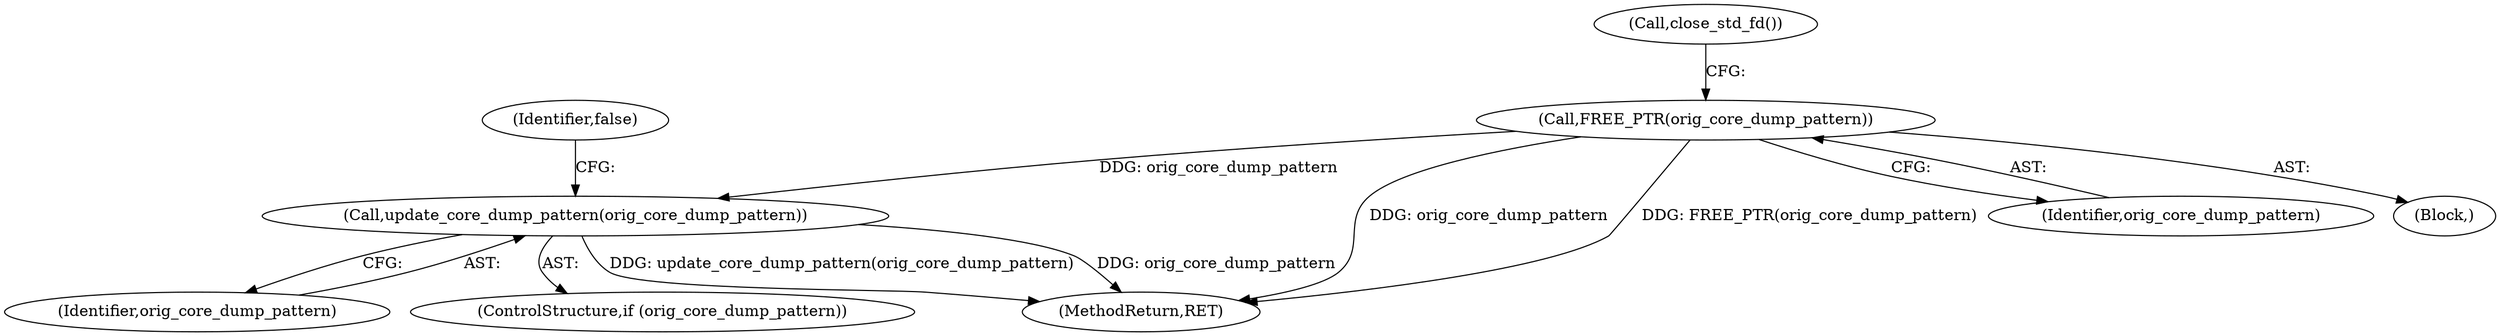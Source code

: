 digraph "0_keepalived_c6247a9ef2c7b33244ab1d3aa5d629ec49f0a067_1@API" {
"1000660" [label="(Call,update_core_dump_pattern(orig_core_dump_pattern))"];
"1000603" [label="(Call,FREE_PTR(orig_core_dump_pattern))"];
"1000604" [label="(Identifier,orig_core_dump_pattern)"];
"1000661" [label="(Identifier,orig_core_dump_pattern)"];
"1000599" [label="(Block,)"];
"1000605" [label="(Call,close_std_fd())"];
"1000603" [label="(Call,FREE_PTR(orig_core_dump_pattern))"];
"1000663" [label="(Identifier,false)"];
"1000658" [label="(ControlStructure,if (orig_core_dump_pattern))"];
"1000660" [label="(Call,update_core_dump_pattern(orig_core_dump_pattern))"];
"1000673" [label="(MethodReturn,RET)"];
"1000660" -> "1000658"  [label="AST: "];
"1000660" -> "1000661"  [label="CFG: "];
"1000661" -> "1000660"  [label="AST: "];
"1000663" -> "1000660"  [label="CFG: "];
"1000660" -> "1000673"  [label="DDG: update_core_dump_pattern(orig_core_dump_pattern)"];
"1000660" -> "1000673"  [label="DDG: orig_core_dump_pattern"];
"1000603" -> "1000660"  [label="DDG: orig_core_dump_pattern"];
"1000603" -> "1000599"  [label="AST: "];
"1000603" -> "1000604"  [label="CFG: "];
"1000604" -> "1000603"  [label="AST: "];
"1000605" -> "1000603"  [label="CFG: "];
"1000603" -> "1000673"  [label="DDG: orig_core_dump_pattern"];
"1000603" -> "1000673"  [label="DDG: FREE_PTR(orig_core_dump_pattern)"];
}
